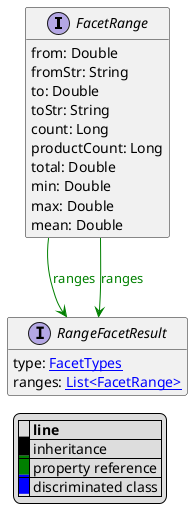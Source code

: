 @startuml

hide empty fields
hide empty methods
legend
|= |= line |
|<back:black>   </back>| inheritance |
|<back:green>   </back>| property reference |
|<back:blue>   </back>| discriminated class |
endlegend
interface FacetRange [[FacetRange.svg]]  {
    from: Double
    fromStr: String
    to: Double
    toStr: String
    count: Long
    productCount: Long
    total: Double
    min: Double
    max: Double
    mean: Double
}



interface RangeFacetResult [[RangeFacetResult.svg]]  {
    type: [[FacetTypes.svg FacetTypes]]
    ranges: [[FacetRange.svg List<FacetRange>]]
}

FacetRange --> RangeFacetResult #green;text:green : "ranges"
FacetRange --> RangeFacetResult #green;text:green : "ranges"
@enduml
